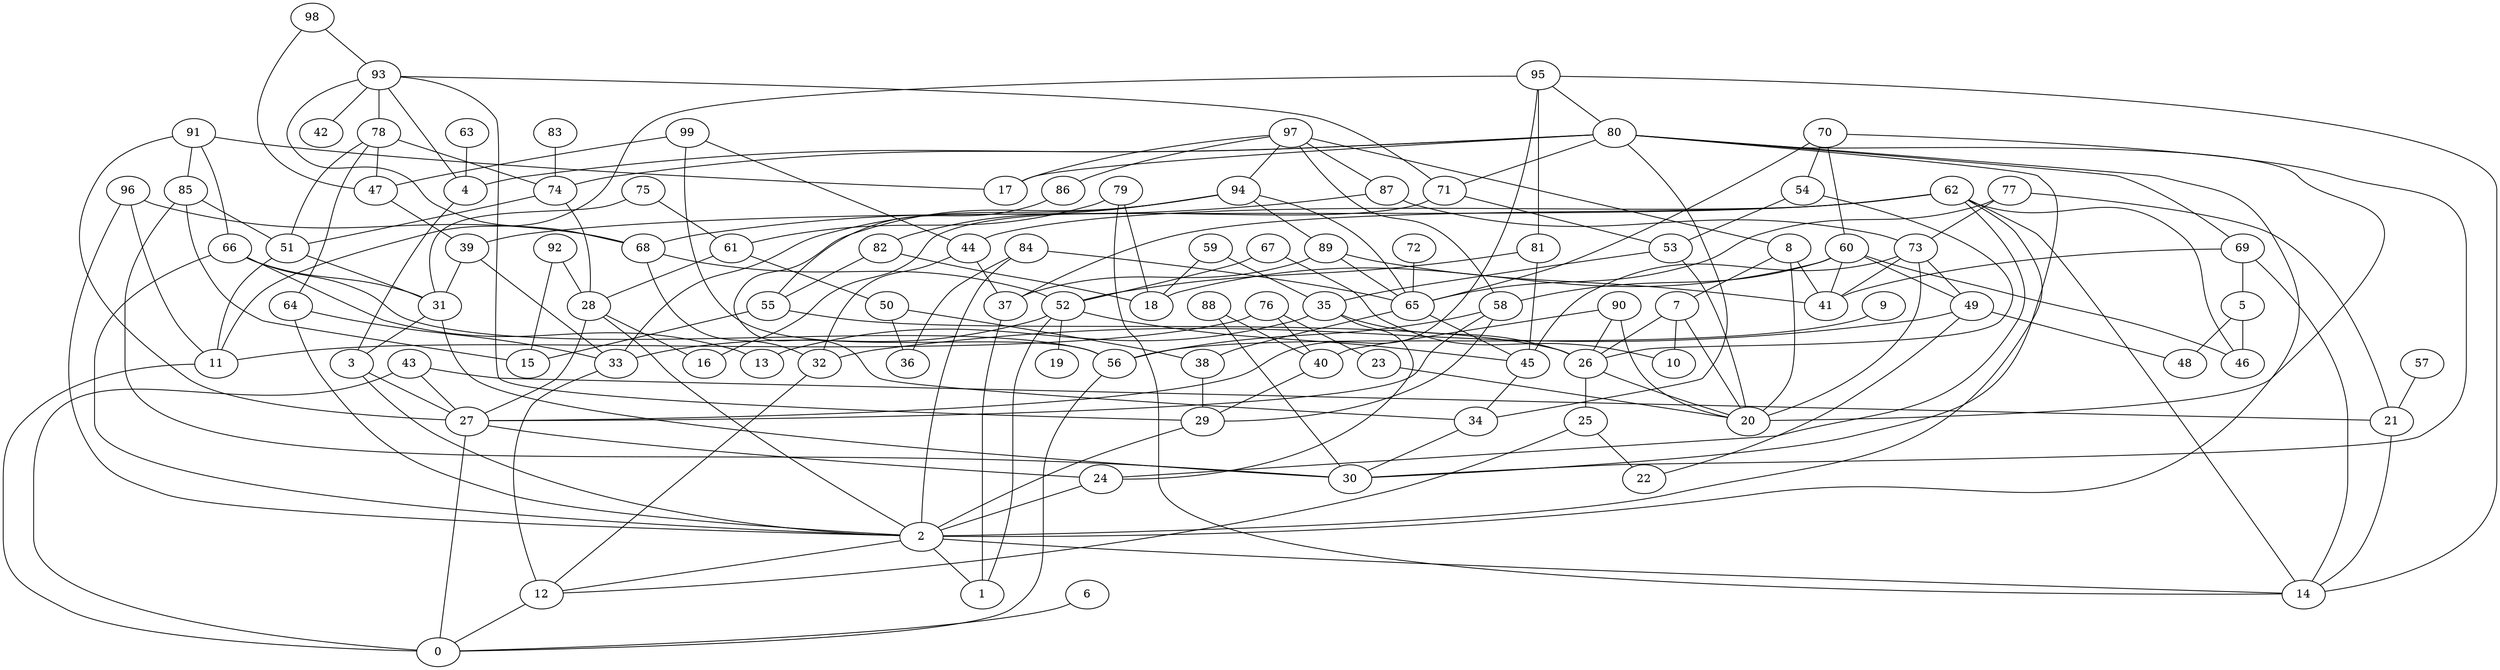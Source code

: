 digraph GG_graph {

subgraph G_graph {
edge [color = black]
"9" -> "56" [dir = none]
"63" -> "4" [dir = none]
"64" -> "2" [dir = none]
"97" -> "86" [dir = none]
"6" -> "0" [dir = none]
"23" -> "20" [dir = none]
"98" -> "93" [dir = none]
"54" -> "53" [dir = none]
"91" -> "17" [dir = none]
"91" -> "66" [dir = none]
"88" -> "30" [dir = none]
"72" -> "65" [dir = none]
"93" -> "42" [dir = none]
"93" -> "78" [dir = none]
"68" -> "32" [dir = none]
"68" -> "52" [dir = none]
"83" -> "74" [dir = none]
"77" -> "65" [dir = none]
"87" -> "73" [dir = none]
"92" -> "28" [dir = none]
"71" -> "53" [dir = none]
"90" -> "40" [dir = none]
"24" -> "2" [dir = none]
"50" -> "36" [dir = none]
"59" -> "18" [dir = none]
"67" -> "52" [dir = none]
"82" -> "55" [dir = none]
"89" -> "65" [dir = none]
"60" -> "41" [dir = none]
"60" -> "49" [dir = none]
"60" -> "18" [dir = none]
"60" -> "46" [dir = none]
"57" -> "21" [dir = none]
"78" -> "47" [dir = none]
"78" -> "74" [dir = none]
"76" -> "40" [dir = none]
"2" -> "1" [dir = none]
"2" -> "12" [dir = none]
"2" -> "14" [dir = none]
"25" -> "22" [dir = none]
"73" -> "45" [dir = none]
"73" -> "20" [dir = none]
"40" -> "29" [dir = none]
"86" -> "55" [dir = none]
"58" -> "56" [dir = none]
"84" -> "65" [dir = none]
"84" -> "36" [dir = none]
"84" -> "2" [dir = none]
"39" -> "33" [dir = none]
"39" -> "31" [dir = none]
"80" -> "4" [dir = none]
"80" -> "30" [dir = none]
"80" -> "71" [dir = none]
"80" -> "34" [dir = none]
"80" -> "20" [dir = none]
"80" -> "69" [dir = none]
"80" -> "2" [dir = none]
"65" -> "38" [dir = none]
"7" -> "10" [dir = none]
"7" -> "26" [dir = none]
"27" -> "0" [dir = none]
"3" -> "2" [dir = none]
"62" -> "39" [dir = none]
"62" -> "46" [dir = none]
"62" -> "2" [dir = none]
"55" -> "15" [dir = none]
"55" -> "26" [dir = none]
"37" -> "1" [dir = none]
"28" -> "16" [dir = none]
"28" -> "2" [dir = none]
"12" -> "0" [dir = none]
"29" -> "2" [dir = none]
"99" -> "44" [dir = none]
"99" -> "56" [dir = none]
"99" -> "47" [dir = none]
"79" -> "14" [dir = none]
"52" -> "19" [dir = none]
"52" -> "45" [dir = none]
"95" -> "14" [dir = none]
"81" -> "45" [dir = none]
"85" -> "15" [dir = none]
"96" -> "68" [dir = none]
"43" -> "21" [dir = none]
"61" -> "28" [dir = none]
"66" -> "2" [dir = none]
"70" -> "30" [dir = none]
"5" -> "48" [dir = none]
"5" -> "46" [dir = none]
"26" -> "25" [dir = none]
"26" -> "20" [dir = none]
"21" -> "14" [dir = none]
"94" -> "82" [dir = none]
"51" -> "11" [dir = none]
"74" -> "51" [dir = none]
"74" -> "28" [dir = none]
"35" -> "13" [dir = none]
"35" -> "24" [dir = none]
"8" -> "20" [dir = none]
"75" -> "61" [dir = none]
"66" -> "56" [dir = none]
"58" -> "27" [dir = none]
"53" -> "35" [dir = none]
"60" -> "58" [dir = none]
"80" -> "17" [dir = none]
"62" -> "37" [dir = none]
"93" -> "29" [dir = none]
"97" -> "94" [dir = none]
"76" -> "11" [dir = none]
"95" -> "11" [dir = none]
"45" -> "34" [dir = none]
"69" -> "14" [dir = none]
"49" -> "22" [dir = none]
"94" -> "34" [dir = none]
"54" -> "26" [dir = none]
"28" -> "27" [dir = none]
"8" -> "41" [dir = none]
"69" -> "5" [dir = none]
"11" -> "0" [dir = none]
"75" -> "31" [dir = none]
"97" -> "8" [dir = none]
"92" -> "15" [dir = none]
"4" -> "3" [dir = none]
"96" -> "11" [dir = none]
"77" -> "73" [dir = none]
"43" -> "27" [dir = none]
"44" -> "37" [dir = none]
"61" -> "50" [dir = none]
"93" -> "68" [dir = none]
"90" -> "20" [dir = none]
"85" -> "30" [dir = none]
"94" -> "89" [dir = none]
"62" -> "24" [dir = none]
"31" -> "3" [dir = none]
"62" -> "14" [dir = none]
"87" -> "68" [dir = none]
"65" -> "45" [dir = none]
"95" -> "27" [dir = none]
"25" -> "12" [dir = none]
"94" -> "65" [dir = none]
"66" -> "13" [dir = none]
"52" -> "33" [dir = none]
"53" -> "20" [dir = none]
"58" -> "29" [dir = none]
"93" -> "71" [dir = none]
"79" -> "61" [dir = none]
"81" -> "52" [dir = none]
"7" -> "20" [dir = none]
"96" -> "2" [dir = none]
"49" -> "48" [dir = none]
"38" -> "29" [dir = none]
"51" -> "31" [dir = none]
"85" -> "51" [dir = none]
"59" -> "35" [dir = none]
"88" -> "40" [dir = none]
"91" -> "85" [dir = none]
"62" -> "44" [dir = none]
"80" -> "74" [dir = none]
"70" -> "65" [dir = none]
"77" -> "21" [dir = none]
"73" -> "49" [dir = none]
"27" -> "24" [dir = none]
"8" -> "7" [dir = none]
"33" -> "12" [dir = none]
"91" -> "27" [dir = none]
"95" -> "81" [dir = none]
"97" -> "17" [dir = none]
"49" -> "32" [dir = none]
"73" -> "41" [dir = none]
"64" -> "33" [dir = none]
"89" -> "37" [dir = none]
"98" -> "47" [dir = none]
"76" -> "23" [dir = none]
"67" -> "10" [dir = none]
"69" -> "41" [dir = none]
"43" -> "0" [dir = none]
"35" -> "26" [dir = none]
"79" -> "18" [dir = none]
"89" -> "41" [dir = none]
"52" -> "1" [dir = none]
"70" -> "54" [dir = none]
"47" -> "39" [dir = none]
"31" -> "30" [dir = none]
"44" -> "32" [dir = none]
"93" -> "4" [dir = none]
"97" -> "87" [dir = none]
"50" -> "38" [dir = none]
"70" -> "60" [dir = none]
"90" -> "26" [dir = none]
"78" -> "64" [dir = none]
"78" -> "51" [dir = none]
"97" -> "58" [dir = none]
"56" -> "0" [dir = none]
"82" -> "18" [dir = none]
"66" -> "31" [dir = none]
"3" -> "27" [dir = none]
"95" -> "80" [dir = none]
"94" -> "33" [dir = none]
"32" -> "12" [dir = none]
"34" -> "30" [dir = none]
"71" -> "16" [dir = none]
}

}
